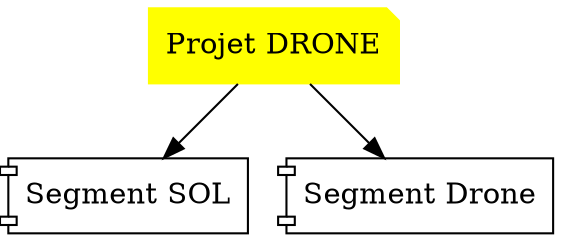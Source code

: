 digraph G {
"Projet DRONE" [shape=note, style=filled, color=yellow]; 
"Segment SOL" [shape=component] ;
"Segment Drone" [shape=component];
"Projet DRONE"-> "Segment SOL"
"Projet DRONE"-> "Segment Drone"
} 
